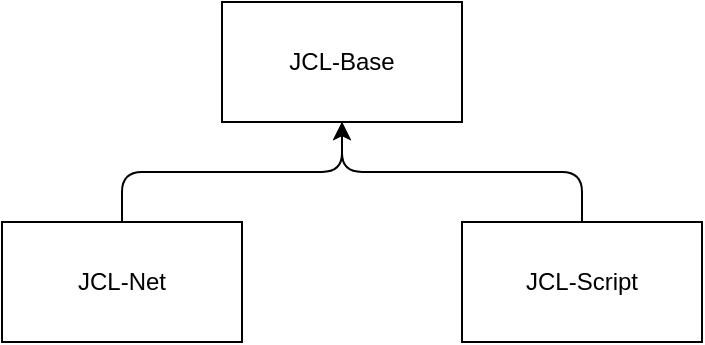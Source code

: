 <mxfile version="13.4.5" type="device"><diagram id="6eKpLFBy7j6M9nTHlSNk" name="Page-1"><mxGraphModel dx="1092" dy="775" grid="1" gridSize="10" guides="1" tooltips="1" connect="1" arrows="1" fold="1" page="1" pageScale="1" pageWidth="827" pageHeight="1169" math="0" shadow="0"><root><mxCell id="0"/><mxCell id="1" parent="0"/><mxCell id="TWXwq8e7HbiGPKwfB5yf-1" value="JCL-Net" style="rounded=0;whiteSpace=wrap;html=1;" parent="1" vertex="1"><mxGeometry x="170" y="270" width="120" height="60" as="geometry"/></mxCell><mxCell id="TWXwq8e7HbiGPKwfB5yf-2" value="JCL-Base" style="rounded=0;whiteSpace=wrap;html=1;" parent="1" vertex="1"><mxGeometry x="280" y="160" width="120" height="60" as="geometry"/></mxCell><mxCell id="TWXwq8e7HbiGPKwfB5yf-3" value="" style="edgeStyle=elbowEdgeStyle;elbow=vertical;endArrow=classic;html=1;entryX=0.5;entryY=1;entryDx=0;entryDy=0;exitX=0.5;exitY=0;exitDx=0;exitDy=0;" parent="1" source="TWXwq8e7HbiGPKwfB5yf-1" target="TWXwq8e7HbiGPKwfB5yf-2" edge="1"><mxGeometry width="50" height="50" relative="1" as="geometry"><mxPoint x="390" y="420" as="sourcePoint"/><mxPoint x="440" y="370" as="targetPoint"/></mxGeometry></mxCell><mxCell id="TWXwq8e7HbiGPKwfB5yf-4" value="JCL-Script" style="rounded=0;whiteSpace=wrap;html=1;" parent="1" vertex="1"><mxGeometry x="400" y="270" width="120" height="60" as="geometry"/></mxCell><mxCell id="TWXwq8e7HbiGPKwfB5yf-5" value="" style="edgeStyle=elbowEdgeStyle;elbow=vertical;endArrow=classic;html=1;entryX=0.5;entryY=1;entryDx=0;entryDy=0;exitX=0.5;exitY=0;exitDx=0;exitDy=0;" parent="1" source="TWXwq8e7HbiGPKwfB5yf-4" target="TWXwq8e7HbiGPKwfB5yf-2" edge="1"><mxGeometry width="50" height="50" relative="1" as="geometry"><mxPoint x="390" y="420" as="sourcePoint"/><mxPoint x="440" y="370" as="targetPoint"/></mxGeometry></mxCell></root></mxGraphModel></diagram></mxfile>